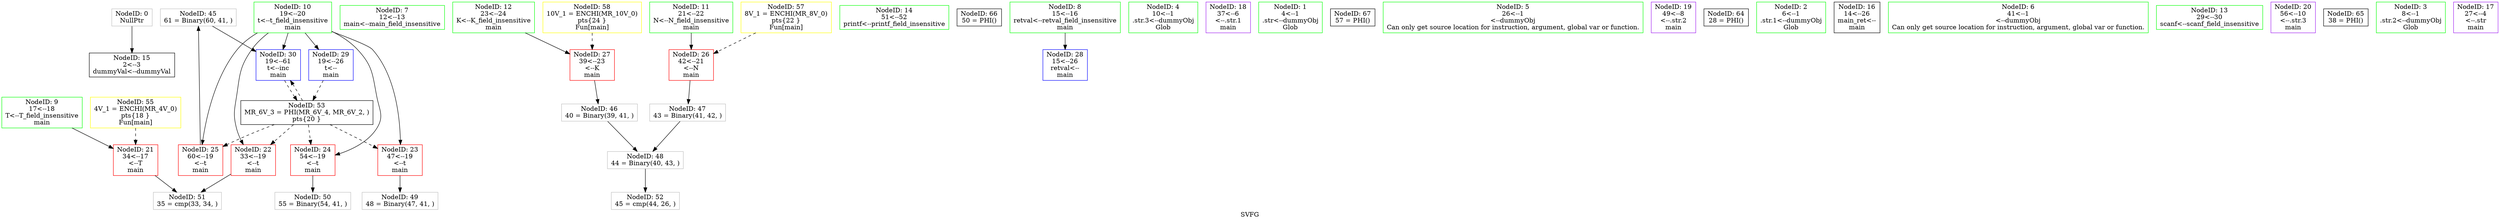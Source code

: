 digraph "SVFG" {
	label="SVFG";

	Node0x563c730327a0 [shape=record,color=grey,label="{NodeID: 0\nNullPtr}"];
	Node0x563c730327a0 -> Node0x563c73042b70[style=solid];
	Node0x563c73044b10 [shape=record,color=grey,label="{NodeID: 45\n61 = Binary(60, 41, )\n}"];
	Node0x563c73044b10 -> Node0x563c730437d0[style=solid];
	Node0x563c73041000 [shape=record,color=green,label="{NodeID: 7\n12\<--13\nmain\<--main_field_insensitive\n}"];
	Node0x563c73045da0 [shape=record,color=grey,label="{NodeID: 52\n45 = cmp(44, 26, )\n}"];
	Node0x563c73042a70 [shape=record,color=green,label="{NodeID: 14\n51\<--52\nprintf\<--printf_field_insensitive\n}"];
	Node0x563c73043080 [shape=record,color=red,label="{NodeID: 21\n34\<--17\n\<--T\nmain\n}"];
	Node0x563c73043080 -> Node0x563c73045c20[style=solid];
	Node0x563c7304af30 [shape=record,color=black,label="{NodeID: 66\n50 = PHI()\n}"];
	Node0x563c73043630 [shape=record,color=blue,label="{NodeID: 28\n15\<--26\nretval\<--\nmain\n}"];
	Node0x563c730328c0 [shape=record,color=green,label="{NodeID: 4\n10\<--1\n.str.3\<--dummyObj\nGlob }"];
	Node0x563c73045920 [shape=record,color=grey,label="{NodeID: 49\n48 = Binary(47, 41, )\n}"];
	Node0x563c73042800 [shape=record,color=green,label="{NodeID: 11\n21\<--22\nN\<--N_field_insensitive\nmain\n}"];
	Node0x563c73042800 -> Node0x563c73043490[style=solid];
	Node0x563c73042e10 [shape=record,color=purple,label="{NodeID: 18\n37\<--6\n\<--.str.1\nmain\n}"];
	Node0x563c730433c0 [shape=record,color=red,label="{NodeID: 25\n60\<--19\n\<--t\nmain\n}"];
	Node0x563c730433c0 -> Node0x563c73044b10[style=solid];
	Node0x563c73040c30 [shape=record,color=green,label="{NodeID: 1\n4\<--1\n.str\<--dummyObj\nGlob }"];
	Node0x563c73044c90 [shape=record,color=grey,label="{NodeID: 46\n40 = Binary(39, 41, )\n}"];
	Node0x563c73044c90 -> Node0x563c730457a0[style=solid];
	Node0x563c73041090 [shape=record,color=green,label="{NodeID: 8\n15\<--16\nretval\<--retval_field_insensitive\nmain\n}"];
	Node0x563c73041090 -> Node0x563c73043630[style=solid];
	Node0x563c73047410 [shape=record,color=black,label="{NodeID: 53\nMR_6V_3 = PHI(MR_6V_4, MR_6V_2, )\npts\{20 \}\n}"];
	Node0x563c73047410 -> Node0x563c73043150[style=dashed];
	Node0x563c73047410 -> Node0x563c73043220[style=dashed];
	Node0x563c73047410 -> Node0x563c730432f0[style=dashed];
	Node0x563c73047410 -> Node0x563c730433c0[style=dashed];
	Node0x563c73047410 -> Node0x563c730437d0[style=dashed];
	Node0x563c73042b70 [shape=record,color=black,label="{NodeID: 15\n2\<--3\ndummyVal\<--dummyVal\n}"];
	Node0x563c73043150 [shape=record,color=red,label="{NodeID: 22\n33\<--19\n\<--t\nmain\n}"];
	Node0x563c73043150 -> Node0x563c73045c20[style=solid];
	Node0x563c7304b030 [shape=record,color=black,label="{NodeID: 67\n57 = PHI()\n}"];
	Node0x563c73043700 [shape=record,color=blue,label="{NodeID: 29\n19\<--26\nt\<--\nmain\n}"];
	Node0x563c73043700 -> Node0x563c73047410[style=dashed];
	Node0x563c73032950 [shape=record,color=green,label="{NodeID: 5\n26\<--1\n\<--dummyObj\nCan only get source location for instruction, argument, global var or function.}"];
	Node0x563c73045aa0 [shape=record,color=grey,label="{NodeID: 50\n55 = Binary(54, 41, )\n}"];
	Node0x563c730428d0 [shape=record,color=green,label="{NodeID: 12\n23\<--24\nK\<--K_field_insensitive\nmain\n}"];
	Node0x563c730428d0 -> Node0x563c73043560[style=solid];
	Node0x563c730485f0 [shape=record,color=yellow,style=double,label="{NodeID: 57\n8V_1 = ENCHI(MR_8V_0)\npts\{22 \}\nFun[main]}"];
	Node0x563c730485f0 -> Node0x563c73043490[style=dashed];
	Node0x563c73042ee0 [shape=record,color=purple,label="{NodeID: 19\n49\<--8\n\<--.str.2\nmain\n}"];
	Node0x563c72f7b350 [shape=record,color=black,label="{NodeID: 64\n28 = PHI()\n}"];
	Node0x563c73043490 [shape=record,color=red,label="{NodeID: 26\n42\<--21\n\<--N\nmain\n}"];
	Node0x563c73043490 -> Node0x563c73044e10[style=solid];
	Node0x563c73040cc0 [shape=record,color=green,label="{NodeID: 2\n6\<--1\n.str.1\<--dummyObj\nGlob }"];
	Node0x563c73044e10 [shape=record,color=grey,label="{NodeID: 47\n43 = Binary(41, 42, )\n}"];
	Node0x563c73044e10 -> Node0x563c730457a0[style=solid];
	Node0x563c73041120 [shape=record,color=green,label="{NodeID: 9\n17\<--18\nT\<--T_field_insensitive\nmain\n}"];
	Node0x563c73041120 -> Node0x563c73043080[style=solid];
	Node0x563c73042c70 [shape=record,color=black,label="{NodeID: 16\n14\<--26\nmain_ret\<--\nmain\n}"];
	Node0x563c73043220 [shape=record,color=red,label="{NodeID: 23\n47\<--19\n\<--t\nmain\n}"];
	Node0x563c73043220 -> Node0x563c73045920[style=solid];
	Node0x563c730437d0 [shape=record,color=blue,label="{NodeID: 30\n19\<--61\nt\<--inc\nmain\n}"];
	Node0x563c730437d0 -> Node0x563c73047410[style=dashed];
	Node0x563c73040f70 [shape=record,color=green,label="{NodeID: 6\n41\<--1\n\<--dummyObj\nCan only get source location for instruction, argument, global var or function.}"];
	Node0x563c73045c20 [shape=record,color=grey,label="{NodeID: 51\n35 = cmp(33, 34, )\n}"];
	Node0x563c730429a0 [shape=record,color=green,label="{NodeID: 13\n29\<--30\nscanf\<--scanf_field_insensitive\n}"];
	Node0x563c730486d0 [shape=record,color=yellow,style=double,label="{NodeID: 58\n10V_1 = ENCHI(MR_10V_0)\npts\{24 \}\nFun[main]}"];
	Node0x563c730486d0 -> Node0x563c73043560[style=dashed];
	Node0x563c73042fb0 [shape=record,color=purple,label="{NodeID: 20\n56\<--10\n\<--.str.3\nmain\n}"];
	Node0x563c7304ae30 [shape=record,color=black,label="{NodeID: 65\n38 = PHI()\n}"];
	Node0x563c73043560 [shape=record,color=red,label="{NodeID: 27\n39\<--23\n\<--K\nmain\n}"];
	Node0x563c73043560 -> Node0x563c73044c90[style=solid];
	Node0x563c73032830 [shape=record,color=green,label="{NodeID: 3\n8\<--1\n.str.2\<--dummyObj\nGlob }"];
	Node0x563c730457a0 [shape=record,color=grey,label="{NodeID: 48\n44 = Binary(40, 43, )\n}"];
	Node0x563c730457a0 -> Node0x563c73045da0[style=solid];
	Node0x563c73042770 [shape=record,color=green,label="{NodeID: 10\n19\<--20\nt\<--t_field_insensitive\nmain\n}"];
	Node0x563c73042770 -> Node0x563c73043150[style=solid];
	Node0x563c73042770 -> Node0x563c73043220[style=solid];
	Node0x563c73042770 -> Node0x563c730432f0[style=solid];
	Node0x563c73042770 -> Node0x563c730433c0[style=solid];
	Node0x563c73042770 -> Node0x563c73043700[style=solid];
	Node0x563c73042770 -> Node0x563c730437d0[style=solid];
	Node0x563c73048430 [shape=record,color=yellow,style=double,label="{NodeID: 55\n4V_1 = ENCHI(MR_4V_0)\npts\{18 \}\nFun[main]}"];
	Node0x563c73048430 -> Node0x563c73043080[style=dashed];
	Node0x563c73042d40 [shape=record,color=purple,label="{NodeID: 17\n27\<--4\n\<--.str\nmain\n}"];
	Node0x563c730432f0 [shape=record,color=red,label="{NodeID: 24\n54\<--19\n\<--t\nmain\n}"];
	Node0x563c730432f0 -> Node0x563c73045aa0[style=solid];
}
